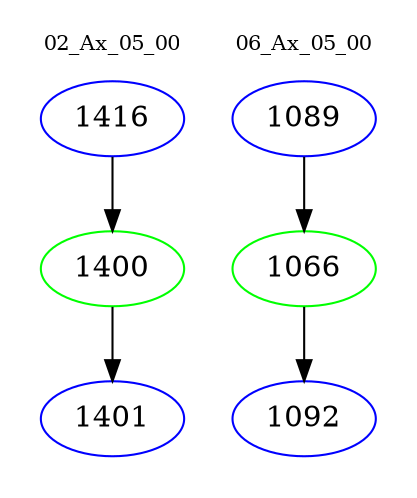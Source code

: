 digraph{
subgraph cluster_0 {
color = white
label = "02_Ax_05_00";
fontsize=10;
T0_1416 [label="1416", color="blue"]
T0_1416 -> T0_1400 [color="black"]
T0_1400 [label="1400", color="green"]
T0_1400 -> T0_1401 [color="black"]
T0_1401 [label="1401", color="blue"]
}
subgraph cluster_1 {
color = white
label = "06_Ax_05_00";
fontsize=10;
T1_1089 [label="1089", color="blue"]
T1_1089 -> T1_1066 [color="black"]
T1_1066 [label="1066", color="green"]
T1_1066 -> T1_1092 [color="black"]
T1_1092 [label="1092", color="blue"]
}
}
